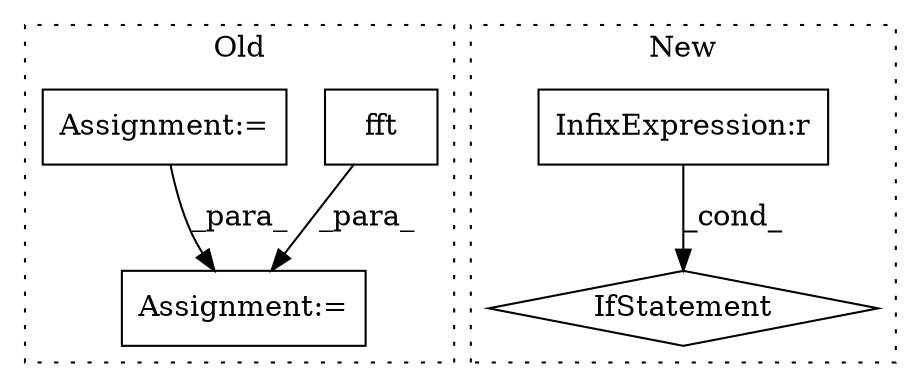 digraph G {
subgraph cluster0 {
1 [label="fft" a="32" s="1728,1735" l="4,1" shape="box"];
3 [label="Assignment:=" a="7" s="1861" l="1" shape="box"];
5 [label="Assignment:=" a="7" s="1747" l="1" shape="box"];
label = "Old";
style="dotted";
}
subgraph cluster1 {
2 [label="IfStatement" a="25" s="2379,2430" l="4,2" shape="diamond"];
4 [label="InfixExpression:r" a="27" s="2420" l="4" shape="box"];
label = "New";
style="dotted";
}
1 -> 3 [label="_para_"];
4 -> 2 [label="_cond_"];
5 -> 3 [label="_para_"];
}